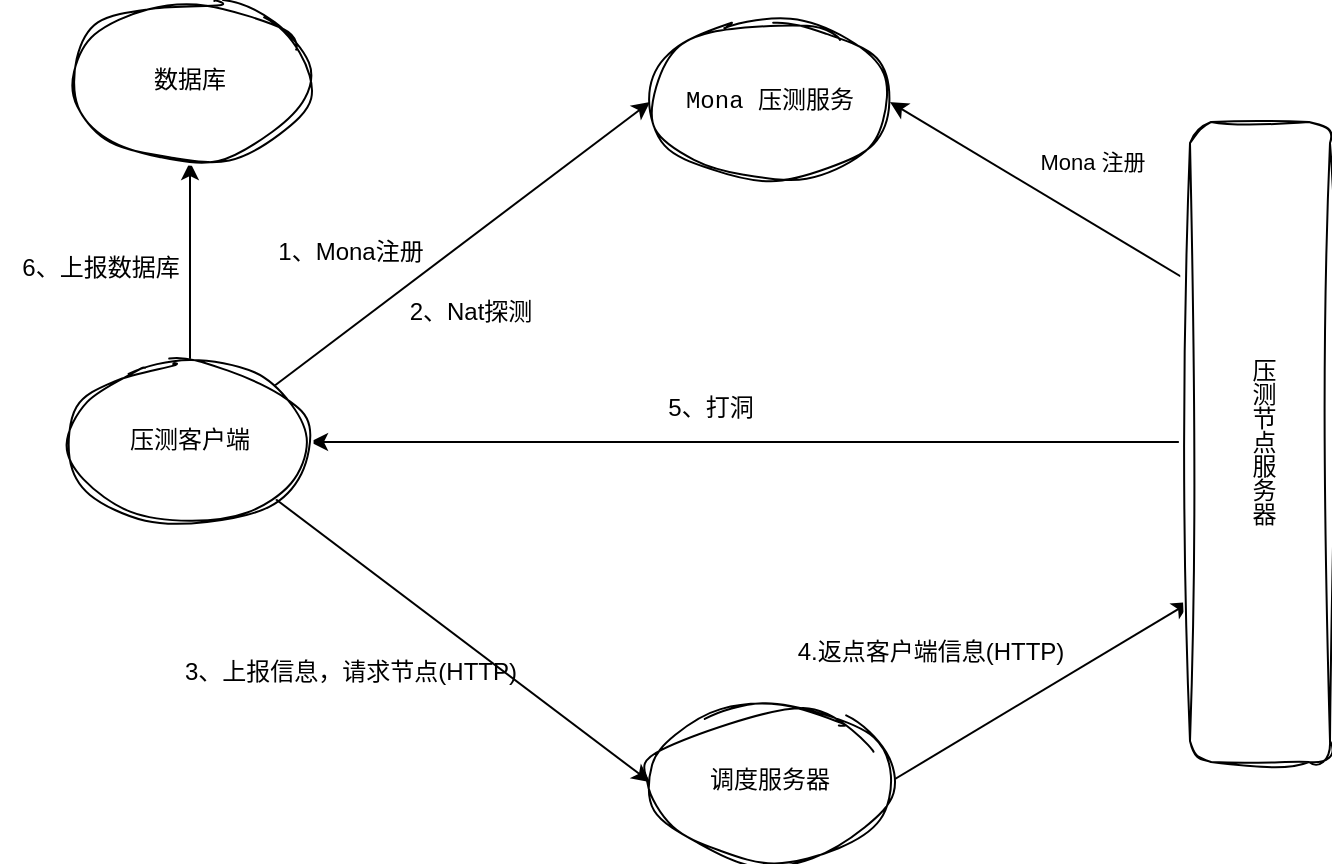 <mxfile>
    <diagram id="KNEsXDZM0bjb7xHsHxti" name="第 1 页">
        <mxGraphModel dx="994" dy="722" grid="1" gridSize="10" guides="1" tooltips="1" connect="1" arrows="1" fold="1" page="1" pageScale="1" pageWidth="827" pageHeight="1169" background="#FFFFFF" math="0" shadow="0" adaptiveColors="none">
            <root>
                <mxCell id="0"/>
                <mxCell id="1" parent="0"/>
                <mxCell id="4" value="Mona 压测服务" style="ellipse;whiteSpace=wrap;html=1;sketch=1;curveFitting=1;jiggle=2;fontFamily=Courier New;" parent="1" vertex="1">
                    <mxGeometry x="370" y="100" width="120" height="80" as="geometry"/>
                </mxCell>
                <mxCell id="6" style="edgeStyle=none;html=1;exitX=1;exitY=0;exitDx=0;exitDy=0;entryX=0;entryY=0.5;entryDx=0;entryDy=0;" parent="1" source="5" target="4" edge="1">
                    <mxGeometry relative="1" as="geometry"/>
                </mxCell>
                <mxCell id="10" style="edgeStyle=none;html=1;exitX=1;exitY=1;exitDx=0;exitDy=0;entryX=0;entryY=0.5;entryDx=0;entryDy=0;" parent="1" source="5" target="9" edge="1">
                    <mxGeometry relative="1" as="geometry"/>
                </mxCell>
                <mxCell id="13" style="edgeStyle=none;html=1;exitX=0;exitY=0.5;exitDx=0;exitDy=0;entryX=1;entryY=0.5;entryDx=0;entryDy=0;" parent="1" source="12" target="5" edge="1">
                    <mxGeometry relative="1" as="geometry"/>
                </mxCell>
                <mxCell id="20" style="edgeStyle=none;html=1;exitX=0.5;exitY=0;exitDx=0;exitDy=0;entryX=0.5;entryY=1;entryDx=0;entryDy=0;" parent="1" source="5" target="19" edge="1">
                    <mxGeometry relative="1" as="geometry"/>
                </mxCell>
                <mxCell id="5" value="压测客户端" style="ellipse;whiteSpace=wrap;html=1;sketch=1;curveFitting=1;jiggle=2;fontFamily=Courier New;" parent="1" vertex="1">
                    <mxGeometry x="80" y="270" width="120" height="80" as="geometry"/>
                </mxCell>
                <mxCell id="7" value="1、Mona注册" style="text;html=1;align=center;verticalAlign=middle;resizable=0;points=[];autosize=1;strokeColor=none;fillColor=none;" parent="1" vertex="1">
                    <mxGeometry x="170" y="200" width="100" height="30" as="geometry"/>
                </mxCell>
                <mxCell id="8" value="2、Nat探测" style="text;html=1;align=center;verticalAlign=middle;resizable=0;points=[];autosize=1;strokeColor=none;fillColor=none;" parent="1" vertex="1">
                    <mxGeometry x="240" y="230" width="80" height="30" as="geometry"/>
                </mxCell>
                <mxCell id="17" style="edgeStyle=none;html=1;exitX=1;exitY=0.5;exitDx=0;exitDy=0;entryX=0;entryY=0.75;entryDx=0;entryDy=0;" parent="1" source="9" target="12" edge="1">
                    <mxGeometry relative="1" as="geometry"/>
                </mxCell>
                <mxCell id="9" value="调度服务器" style="ellipse;whiteSpace=wrap;html=1;sketch=1;curveFitting=1;jiggle=2;fontFamily=Courier New;" parent="1" vertex="1">
                    <mxGeometry x="370" y="440" width="120" height="80" as="geometry"/>
                </mxCell>
                <mxCell id="11" value="3、上报信息，请求节点(HTTP)" style="text;html=1;align=center;verticalAlign=middle;resizable=0;points=[];autosize=1;strokeColor=none;fillColor=none;" parent="1" vertex="1">
                    <mxGeometry x="125" y="410" width="190" height="30" as="geometry"/>
                </mxCell>
                <mxCell id="15" style="edgeStyle=none;html=1;exitX=0;exitY=0.25;exitDx=0;exitDy=0;entryX=1;entryY=0.5;entryDx=0;entryDy=0;" parent="1" source="12" target="4" edge="1">
                    <mxGeometry relative="1" as="geometry"/>
                </mxCell>
                <mxCell id="16" value="Mona 注册" style="edgeLabel;html=1;align=center;verticalAlign=middle;resizable=0;points=[];" parent="15" vertex="1" connectable="0">
                    <mxGeometry x="0.059" y="-4" relative="1" as="geometry">
                        <mxPoint x="28" y="-9" as="offset"/>
                    </mxGeometry>
                </mxCell>
                <mxCell id="12" value="压测节点服务器" style="rounded=1;whiteSpace=wrap;html=1;textDirection=vertical-lr;sketch=1;curveFitting=1;jiggle=2;" parent="1" vertex="1">
                    <mxGeometry x="640" y="150" width="70" height="320" as="geometry"/>
                </mxCell>
                <mxCell id="14" value="5、打洞" style="text;html=1;align=center;verticalAlign=middle;resizable=0;points=[];autosize=1;strokeColor=none;fillColor=none;" parent="1" vertex="1">
                    <mxGeometry x="365" y="278" width="70" height="30" as="geometry"/>
                </mxCell>
                <mxCell id="19" value="数据库" style="ellipse;whiteSpace=wrap;html=1;sketch=1;curveFitting=1;jiggle=2;fontFamily=Courier New;" parent="1" vertex="1">
                    <mxGeometry x="80" y="90" width="120" height="80" as="geometry"/>
                </mxCell>
                <mxCell id="21" value="6、上报数据库" style="text;html=1;align=center;verticalAlign=middle;resizable=0;points=[];autosize=1;strokeColor=none;fillColor=none;" parent="1" vertex="1">
                    <mxGeometry x="45" y="208" width="100" height="30" as="geometry"/>
                </mxCell>
                <mxCell id="23" value="&lt;span style=&quot;color: rgb(0, 0, 0); background-color: rgb(255, 255, 255);&quot;&gt;&lt;font&gt;4.返点客户端信息(HTTP)&lt;/font&gt;&lt;/span&gt;" style="text;html=1;align=center;verticalAlign=middle;resizable=0;points=[];autosize=1;strokeColor=none;fillColor=none;" parent="1" vertex="1">
                    <mxGeometry x="430" y="400" width="160" height="30" as="geometry"/>
                </mxCell>
            </root>
        </mxGraphModel>
    </diagram>
</mxfile>